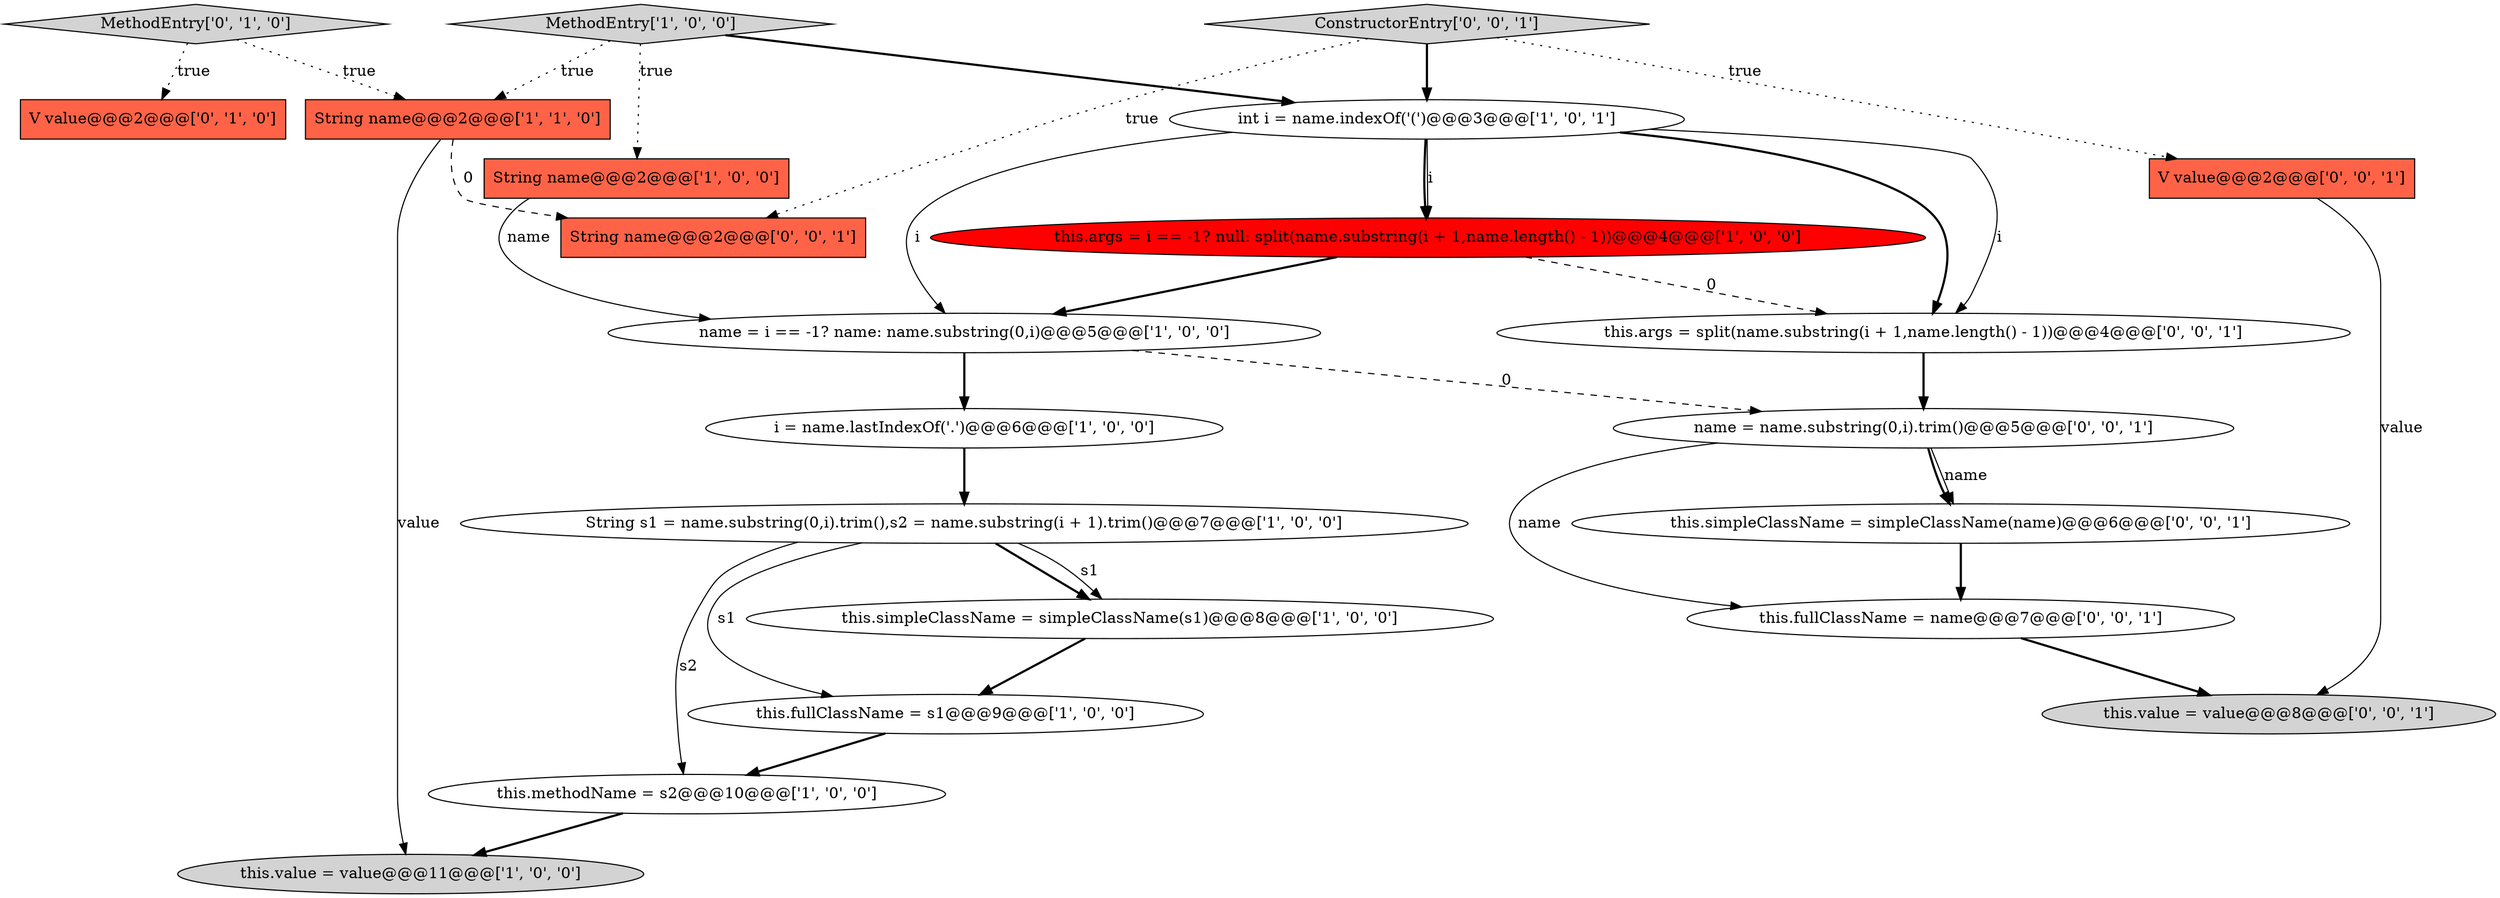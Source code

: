 digraph {
12 [style = filled, label = "V value@@@2@@@['0', '1', '0']", fillcolor = tomato, shape = box image = "AAA0AAABBB2BBB"];
19 [style = filled, label = "name = name.substring(0,i).trim()@@@5@@@['0', '0', '1']", fillcolor = white, shape = ellipse image = "AAA0AAABBB3BBB"];
8 [style = filled, label = "int i = name.indexOf('(')@@@3@@@['1', '0', '1']", fillcolor = white, shape = ellipse image = "AAA0AAABBB1BBB"];
10 [style = filled, label = "this.args = i == -1? null: split(name.substring(i + 1,name.length() - 1))@@@4@@@['1', '0', '0']", fillcolor = red, shape = ellipse image = "AAA1AAABBB1BBB"];
4 [style = filled, label = "MethodEntry['1', '0', '0']", fillcolor = lightgray, shape = diamond image = "AAA0AAABBB1BBB"];
1 [style = filled, label = "this.fullClassName = s1@@@9@@@['1', '0', '0']", fillcolor = white, shape = ellipse image = "AAA0AAABBB1BBB"];
11 [style = filled, label = "name = i == -1? name: name.substring(0,i)@@@5@@@['1', '0', '0']", fillcolor = white, shape = ellipse image = "AAA0AAABBB1BBB"];
0 [style = filled, label = "String name@@@2@@@['1', '0', '0']", fillcolor = tomato, shape = box image = "AAA0AAABBB1BBB"];
13 [style = filled, label = "MethodEntry['0', '1', '0']", fillcolor = lightgray, shape = diamond image = "AAA0AAABBB2BBB"];
17 [style = filled, label = "this.fullClassName = name@@@7@@@['0', '0', '1']", fillcolor = white, shape = ellipse image = "AAA0AAABBB3BBB"];
6 [style = filled, label = "this.methodName = s2@@@10@@@['1', '0', '0']", fillcolor = white, shape = ellipse image = "AAA0AAABBB1BBB"];
3 [style = filled, label = "String s1 = name.substring(0,i).trim(),s2 = name.substring(i + 1).trim()@@@7@@@['1', '0', '0']", fillcolor = white, shape = ellipse image = "AAA0AAABBB1BBB"];
14 [style = filled, label = "V value@@@2@@@['0', '0', '1']", fillcolor = tomato, shape = box image = "AAA0AAABBB3BBB"];
16 [style = filled, label = "this.simpleClassName = simpleClassName(name)@@@6@@@['0', '0', '1']", fillcolor = white, shape = ellipse image = "AAA0AAABBB3BBB"];
21 [style = filled, label = "ConstructorEntry['0', '0', '1']", fillcolor = lightgray, shape = diamond image = "AAA0AAABBB3BBB"];
7 [style = filled, label = "this.value = value@@@11@@@['1', '0', '0']", fillcolor = lightgray, shape = ellipse image = "AAA0AAABBB1BBB"];
15 [style = filled, label = "String name@@@2@@@['0', '0', '1']", fillcolor = tomato, shape = box image = "AAA0AAABBB3BBB"];
20 [style = filled, label = "this.args = split(name.substring(i + 1,name.length() - 1))@@@4@@@['0', '0', '1']", fillcolor = white, shape = ellipse image = "AAA0AAABBB3BBB"];
2 [style = filled, label = "i = name.lastIndexOf('.')@@@6@@@['1', '0', '0']", fillcolor = white, shape = ellipse image = "AAA0AAABBB1BBB"];
9 [style = filled, label = "this.simpleClassName = simpleClassName(s1)@@@8@@@['1', '0', '0']", fillcolor = white, shape = ellipse image = "AAA0AAABBB1BBB"];
5 [style = filled, label = "String name@@@2@@@['1', '1', '0']", fillcolor = tomato, shape = box image = "AAA0AAABBB1BBB"];
18 [style = filled, label = "this.value = value@@@8@@@['0', '0', '1']", fillcolor = lightgray, shape = ellipse image = "AAA0AAABBB3BBB"];
4->5 [style = dotted, label="true"];
8->11 [style = solid, label="i"];
8->10 [style = bold, label=""];
14->18 [style = solid, label="value"];
21->15 [style = dotted, label="true"];
13->12 [style = dotted, label="true"];
19->17 [style = solid, label="name"];
2->3 [style = bold, label=""];
4->0 [style = dotted, label="true"];
21->8 [style = bold, label=""];
8->20 [style = solid, label="i"];
13->5 [style = dotted, label="true"];
3->6 [style = solid, label="s2"];
0->11 [style = solid, label="name"];
16->17 [style = bold, label=""];
11->2 [style = bold, label=""];
19->16 [style = bold, label=""];
3->9 [style = bold, label=""];
1->6 [style = bold, label=""];
8->20 [style = bold, label=""];
5->7 [style = solid, label="value"];
11->19 [style = dashed, label="0"];
8->10 [style = solid, label="i"];
3->9 [style = solid, label="s1"];
21->14 [style = dotted, label="true"];
4->8 [style = bold, label=""];
10->20 [style = dashed, label="0"];
3->1 [style = solid, label="s1"];
9->1 [style = bold, label=""];
6->7 [style = bold, label=""];
20->19 [style = bold, label=""];
5->15 [style = dashed, label="0"];
17->18 [style = bold, label=""];
19->16 [style = solid, label="name"];
10->11 [style = bold, label=""];
}
